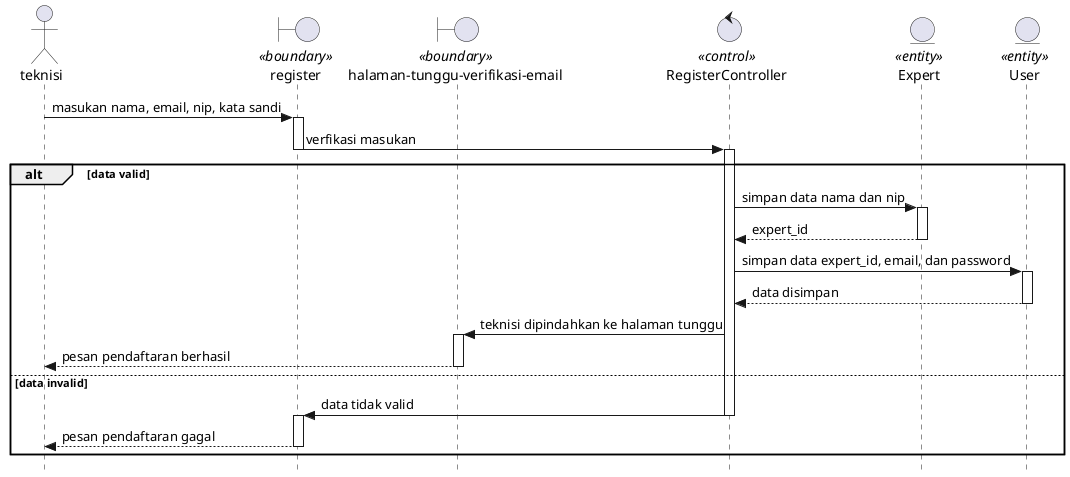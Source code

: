 @startuml register

skinparam style strictuml

actor teknisi
boundary register <<boundary>>
boundary "halaman-tunggu-verifikasi-email" as waiting <<boundary>>
control RegisterController <<control>>
entity Expert <<entity>>
entity User <<entity>>

teknisi -> register : masukan nama, email, nip, kata sandi
    activate register
register -> RegisterController : verfikasi masukan
    deactivate register
    activate RegisterController

alt data valid
    RegisterController -> Expert : simpan data nama dan nip
        activate Expert
    return expert_id

    RegisterController -> User : simpan data expert_id, email, dan password
        activate User
    return data disimpan

    RegisterController -> waiting : teknisi dipindahkan ke halaman tunggu
        activate waiting
    waiting --> teknisi : pesan pendaftaran berhasil
        deactivate waiting

else data invalid
    RegisterController -> register : data tidak valid
        deactivate RegisterController
        activate register
    register --> teknisi : pesan pendaftaran gagal
        deactivate register
end

@enduml



@startuml verifyEmail

skinparam style strictuml

actor teknisi
boundary "halaman-tunggu-verifikasi-email" as waiting <<boundary>>
control EmailController <<control>>
actor "email provider" as email <<external>>
boundary "halaman-tunggu-persetujuan-admin" as waitingAdmin <<boundary>>

teknisi -> waiting : teknisi di arahkan ke ruang tunggu
    activate waiting
waiting -> EmailController : request email verification
    activate EmailController
EmailController -> waiting : email berhasil dikirim
waiting --> teknisi : pesan email berhasil dirikim
    deactivate waiting

teknisi -> email : teknisi mengeklik konfirmasi pada email
    activate email
email -> EmailController : validasi oleh kontroler
    deactivate email
EmailController -> waitingAdmin : teknisi dipindahkan ke halaman tunggu selanjutnya
    activate waitingAdmin
waitingAdmin --> teknisi : pesan untuk menunggu persetujuan admin

@enduml